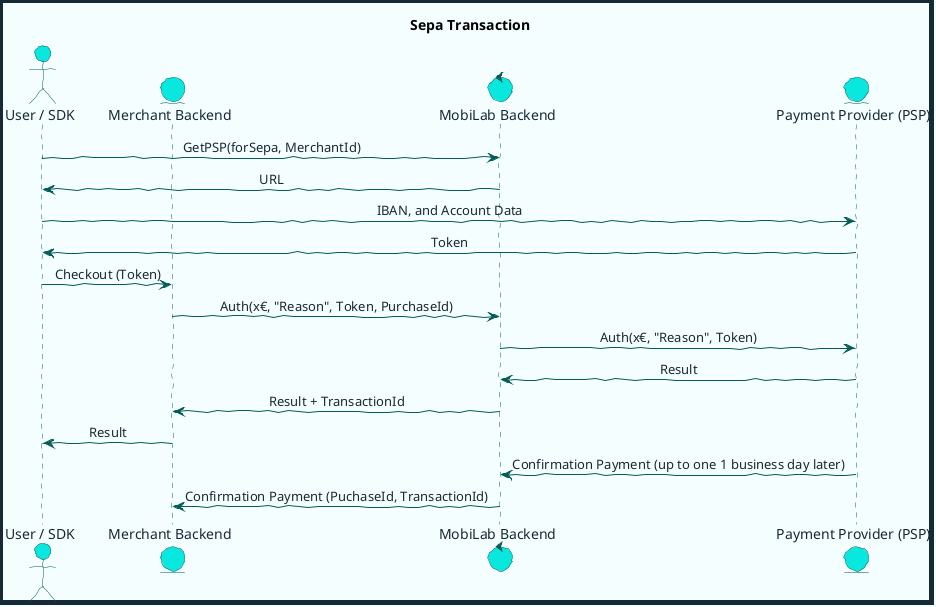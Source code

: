 @startuml

skinparam handwritten true
skinparam sequenceMessageAlign center
skinparam ActorBackgroundColor #08E8DE
skinparam ActorBorderColor #035C58
skinparam ActorFontColor #172935
skinparam ActorFontName Raleway
skinparam ArrowColor #035C58
skinparam ArrowFontColor #172935
skinparam ArrowFontName Raleway
skinparam BackgroundColor #F5FEFE
skinparam ControlBackgroundColor #08E8DE
skinparam ControlBorderColor #035C58
skinparam ControlFontColor #172935
skinparam ControlFontName Raleway
skinparam DiagramBorderColor #172935
skinparam DiagramBorderThickness 5
skinparam EntityBackgroundColor #08E8DE
skinparam EntityBorderColor #035C58
skinparam EntityFontColor #172935
skinparam EntityFontName Raleway
skinparam SequenceLifeLineBorderColor #035C58
skinparam SequenceTitleFontColor #172935
skinparam SequenceTitleFontName Raleway
skinparam SequenceTitleFontSize 25

title Sepa Transaction

actor "User / SDK" as User
entity "Merchant Backend" as MEC
control "MobiLab Backend" as MBE
entity "Payment Provider (PSP)" as PSP

User -> MBE: GetPSP(forSepa, MerchantId)
MBE -> User: URL

User -> PSP: IBAN, and Account Data
PSP -> User: Token

User -> MEC: Checkout (Token)
MEC -> MBE: Auth(x€, "Reason", Token, PurchaseId)
MBE -> PSP: Auth(x€, "Reason", Token)
PSP -> MBE: Result
MBE -> MEC: Result + TransactionId
MEC -> User: Result

PSP -> MBE: Confirmation Payment (up to one 1 business day later)
MBE -> MEC: Confirmation Payment (PuchaseId, TransactionId)

@enduml